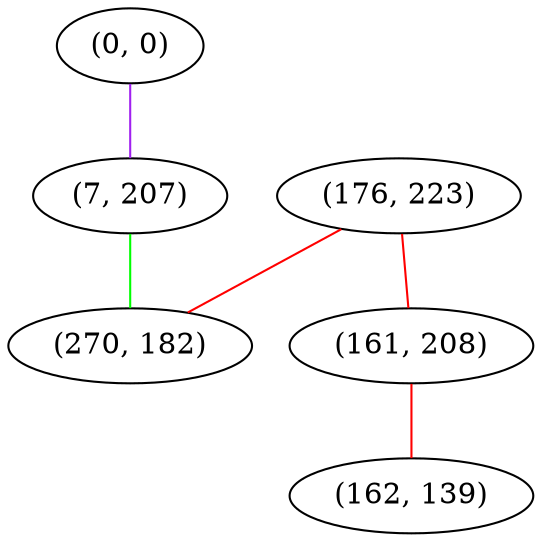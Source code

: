 graph "" {
"(0, 0)";
"(7, 207)";
"(176, 223)";
"(161, 208)";
"(162, 139)";
"(270, 182)";
"(0, 0)" -- "(7, 207)"  [color=purple, key=0, weight=4];
"(7, 207)" -- "(270, 182)"  [color=green, key=0, weight=2];
"(176, 223)" -- "(161, 208)"  [color=red, key=0, weight=1];
"(176, 223)" -- "(270, 182)"  [color=red, key=0, weight=1];
"(161, 208)" -- "(162, 139)"  [color=red, key=0, weight=1];
}
